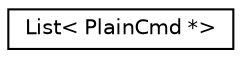 digraph "Graphical Class Hierarchy"
{
  edge [fontname="Helvetica",fontsize="10",labelfontname="Helvetica",labelfontsize="10"];
  node [fontname="Helvetica",fontsize="10",shape=record];
  rankdir="LR";
  Node0 [label="List\< PlainCmd *\>",height=0.2,width=0.4,color="black", fillcolor="white", style="filled",URL="$class_list.html"];
}
